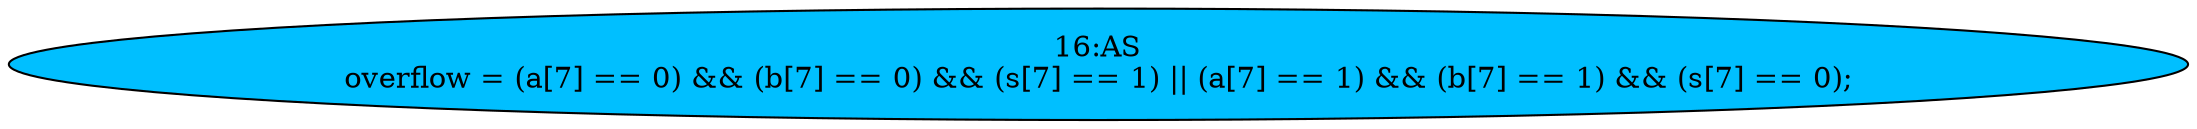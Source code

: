 strict digraph "" {
	node [label="\N"];
	"16:AS"	[ast="<pyverilog.vparser.ast.Assign object at 0x7f4b29ad8610>",
		def_var="['overflow']",
		fillcolor=deepskyblue,
		label="16:AS
overflow = (a[7] == 0) && (b[7] == 0) && (s[7] == 1) || (a[7] == 1) && (b[7] == 1) && (s[7] == 0);",
		statements="[]",
		style=filled,
		typ=Assign,
		use_var="['a', 'b', 's', 'a', 'b', 's']"];
}
